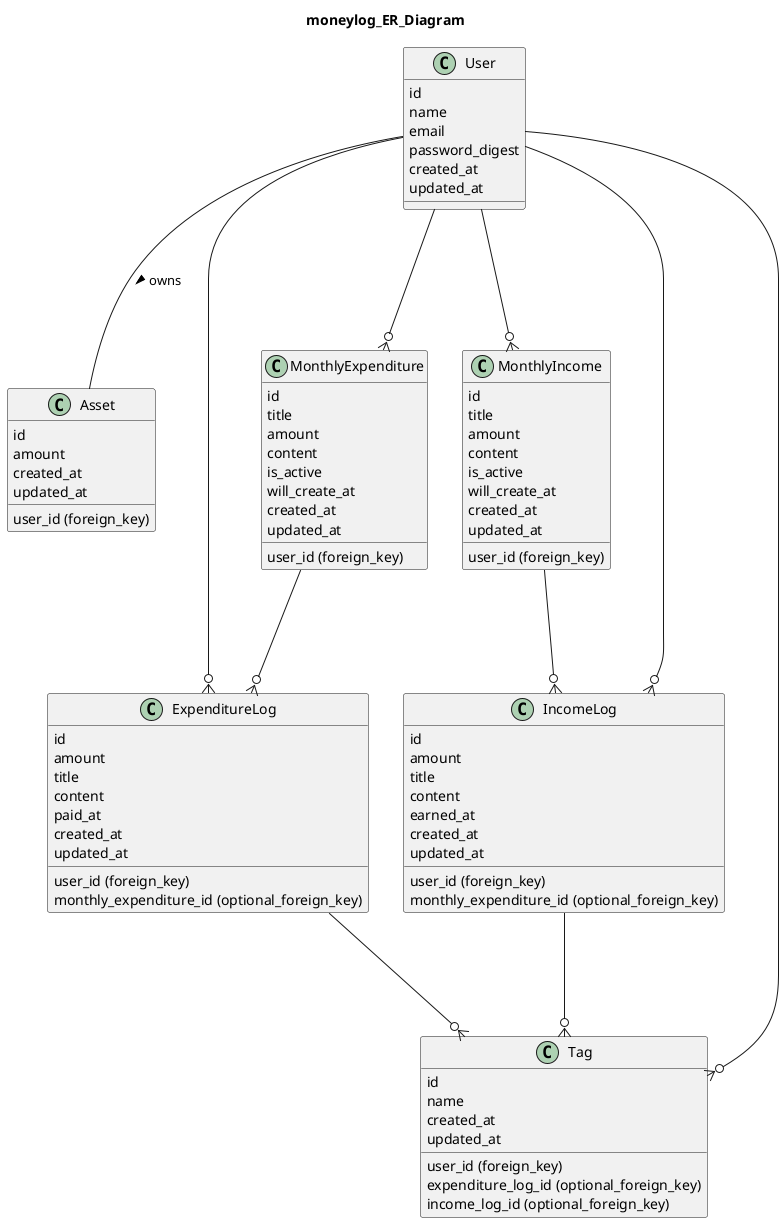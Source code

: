 @startuml
  title moneylog_ER_Diagram

  ' Relationship
  User --- Asset: owns >
  User ---o{ ExpenditureLog
  User ---o{ IncomeLog
  User ---o{ MonthlyExpenditure
  User ---o{ MonthlyIncome
  User ---o{ Tag

  MonthlyExpenditure ---o{ ExpenditureLog
  MonthlyIncome ---o{ IncomeLog

  IncomeLog ---o{ Tag
  ExpenditureLog ---o{ Tag

  class User {
    id
    name
    email
    password_digest
    created_at
    updated_at
  }
  class Asset {
    id
    user_id (foreign_key)
    amount
    created_at
    updated_at
  }
  class MonthlyExpenditure {
    id
    user_id (foreign_key)
    title
    amount
    content
    is_active
    will_create_at
    created_at
    updated_at
  }
  class MonthlyIncome {
    id
    user_id (foreign_key)
    title
    amount
    content
    is_active
    will_create_at
    created_at
    updated_at
  }
  class IncomeLog {
    id
    user_id (foreign_key)
    monthly_expenditure_id (optional_foreign_key)
    amount
    title
    content
    earned_at
    created_at
    updated_at
  }
  class ExpenditureLog {
    id
    user_id (foreign_key)
    monthly_expenditure_id (optional_foreign_key)
    amount
    title
    content
    paid_at
    created_at
    updated_at
  }
  class Tag {
    id
    user_id (foreign_key)
    expenditure_log_id (optional_foreign_key)
    income_log_id (optional_foreign_key)
    name
    created_at
    updated_at
  }
@enduml
